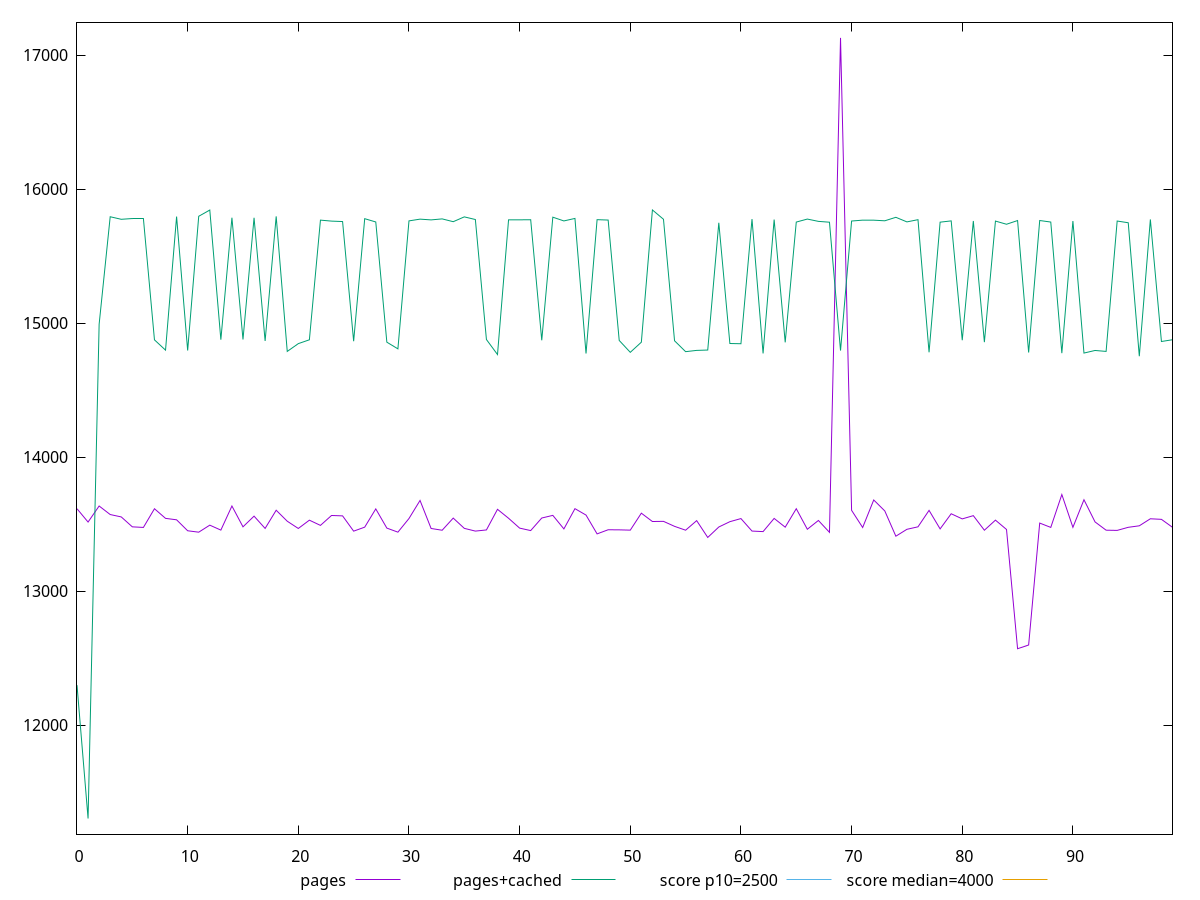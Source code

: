 reset

$pages <<EOF
0 13614.294999999998
1 13514.895999999999
2 13634.722499999996
3 13570.9955
4 13553.184000000001
5 13479.1665
6 13474.796500000006
7 13614.254999999997
8 13542.469499999994
9 13531.681500000002
10 13449.917499999996
11 13439.302500000002
12 13491.777999999998
13 13454.868999999995
14 13634.617999999999
15 13479.206999999997
16 13559.060499999998
17 13467.344500000001
18 13603.169000000004
19 13521.108000000004
20 13467.067500000001
21 13528.973499999996
22 13489.956999999999
23 13564.0045
24 13561.058999999997
25 13447.049499999997
26 13476.8595
27 13613.081999999999
28 13469.817499999997
29 13439.563500000004
30 13541.293499999996
31 13676.122499999998
32 13466.969500000003
33 13453.848999999998
34 13544.496000000001
35 13467.900000000003
36 13447.421999999995
37 13456.056499999999
38 13610.002000000002
39 13543.216
40 13469.671500000002
41 13451.2615
42 13545.061999999998
43 13564.766999999996
44 13463.738
45 13614.890500000001
46 13567.034000000001
47 13426.594000000001
48 13457.4185
49 13456.706500000002
50 13454.5645
51 13581.184000000001
52 13518.928999999998
53 13520.204000000002
54 13482.868
55 13454.129
56 13525.536500000002
57 13399.9535
58 13477.978999999998
59 13517.6595
60 13540.875000000004
61 13447.672000000002
62 13443.591999999995
63 13542.097500000003
64 13476.685999999998
65 13614.500999999998
66 13461.214499999996
67 13526.765000000003
68 13438.317500000001
69 17128.032
70 13602.442999999997
71 13474.301500000001
72 13679.662499999999
73 13597.932
74 13409.356000000002
75 13460.802
76 13479.339999999998
77 13602.006000000001
78 13463.803000000002
79 13576.84
80 13538.514500000001
81 13562.68
82 13453.953000000001
83 13529.225500000004
84 13459.572999999997
85 12569.567
86 12597.447999999999
87 13507.366999999998
88 13474.949499999997
89 13720.290499999996
90 13475.4515
91 13681.360999999999
92 13515.9225
93 13454.229500000001
94 13452.667
95 13475.676500000001
96 13486.947499999998
97 13539.383500000002
98 13535.1635
99 13475.695999999996
EOF

$pagesCached <<EOF
0 12297.864000000001
1 11302.4264
2 14990.777999999998
3 15793.374600000003
4 15774.361799999999
5 15780.0128
6 15780.274
7 14874.6468
8 14798.004800000002
9 15794.707999999997
10 14795.270499999999
11 15796.9214
12 15843.482950000001
13 14875.913699999997
14 15786.271800000002
15 14877.4716
16 15785.658799999996
17 14866.3611
18 15796.203399999999
19 14788.307149999997
20 14846.4471
21 14875.073699999997
22 15768.178600000003
23 15760.802200000002
24 15757.477600000002
25 14864.359200000003
26 15778.9784
27 15754.366000000005
28 14857.394399999997
29 14807.443599999999
30 15762.537800000002
31 15775.528800000002
32 15769.932799999999
33 15777.391799999998
34 15756.468999999997
35 15792.407399999998
36 15772.714200000002
37 14877.237900000004
38 14765.122650000007
39 15770.496200000003
40 15770.374200000002
41 15771.1112
42 14871.3225
43 15790.202199999996
44 15762.116199999995
45 15780.8462
46 14772.670849999999
47 15771.576200000005
48 15768.7028
49 14870.253300000002
50 14781.5129
51 14857.1532
52 15844.007299999994
53 15774.6192
54 14867.745899999998
55 14786.544799999996
56 14796.016750000003
57 14798.621399999998
58 15748.511000000002
59 14847.4122
60 14845.638899999998
61 15775.656200000001
62 14773.476900000003
63 15772.314000000002
64 14855.881200000002
65 15753.658400000004
66 15776.0894
67 15758.886200000006
68 15752.642799999998
69 14794.5052
70 15761.421400000005
71 15768.0368
72 15767.756800000003
73 15763.108600000003
74 15789.206799999996
75 15754.965800000002
76 15771.559800000003
77 14781.807749999996
78 15752.9326
79 15762.4366
80 14871.986099999998
81 15761.626400000003
82 14857.607100000001
83 15761.0944
84 15737.386399999998
85 15764.974000000006
86 14780.1696
87 15765.244999999999
88 15753.826999999997
89 14775.54525
90 15761.4466
91 14776.084900000002
92 14795.447500000004
93 14788.3953
94 15761.391400000002
95 15748.562600000001
96 14752.660249999997
97 15773.186799999998
98 14862.385800000002
99 14875.500900000003
EOF

set key outside below
set xrange [0:99]
set yrange [11185.914288:17244.544112]
set terminal svg size 640, 500 enhanced background rgb 'white'
set output "report_00007_2020-12-11T15:55:29.892Z/largest-contentful-paint/comparison/line/1_vs_2.svg"

plot $pages title "pages" with line, \
     $pagesCached title "pages+cached" with line, \
     2500 title "score p10=2500", \
     4000 title "score median=4000"

reset
